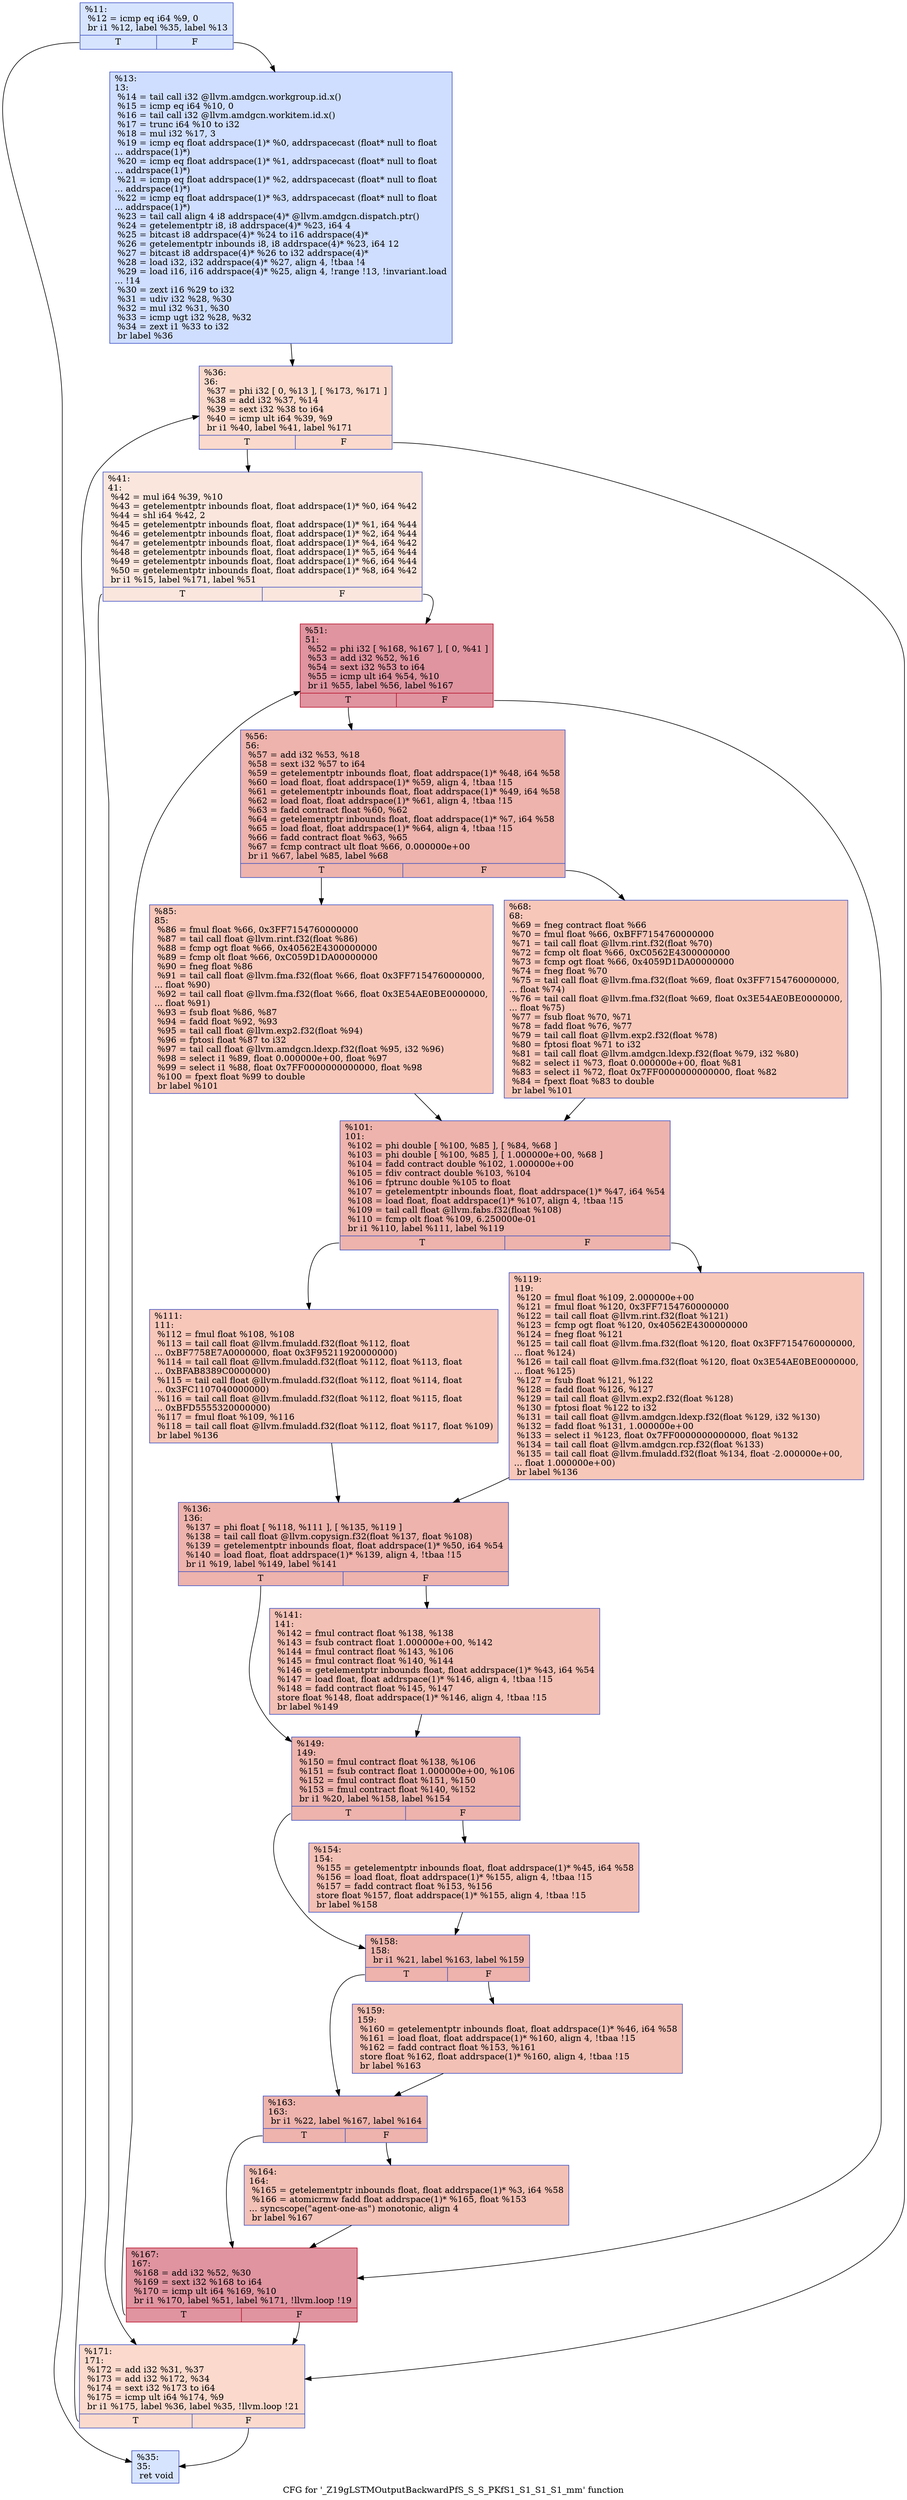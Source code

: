 digraph "CFG for '_Z19gLSTMOutputBackwardPfS_S_S_PKfS1_S1_S1_S1_mm' function" {
	label="CFG for '_Z19gLSTMOutputBackwardPfS_S_S_PKfS1_S1_S1_S1_mm' function";

	Node0x4c3bcc0 [shape=record,color="#3d50c3ff", style=filled, fillcolor="#a5c3fe70",label="{%11:\l  %12 = icmp eq i64 %9, 0\l  br i1 %12, label %35, label %13\l|{<s0>T|<s1>F}}"];
	Node0x4c3bcc0:s0 -> Node0x4c3be30;
	Node0x4c3bcc0:s1 -> Node0x4c3be80;
	Node0x4c3be80 [shape=record,color="#3d50c3ff", style=filled, fillcolor="#93b5fe70",label="{%13:\l13:                                               \l  %14 = tail call i32 @llvm.amdgcn.workgroup.id.x()\l  %15 = icmp eq i64 %10, 0\l  %16 = tail call i32 @llvm.amdgcn.workitem.id.x()\l  %17 = trunc i64 %10 to i32\l  %18 = mul i32 %17, 3\l  %19 = icmp eq float addrspace(1)* %0, addrspacecast (float* null to float\l... addrspace(1)*)\l  %20 = icmp eq float addrspace(1)* %1, addrspacecast (float* null to float\l... addrspace(1)*)\l  %21 = icmp eq float addrspace(1)* %2, addrspacecast (float* null to float\l... addrspace(1)*)\l  %22 = icmp eq float addrspace(1)* %3, addrspacecast (float* null to float\l... addrspace(1)*)\l  %23 = tail call align 4 i8 addrspace(4)* @llvm.amdgcn.dispatch.ptr()\l  %24 = getelementptr i8, i8 addrspace(4)* %23, i64 4\l  %25 = bitcast i8 addrspace(4)* %24 to i16 addrspace(4)*\l  %26 = getelementptr inbounds i8, i8 addrspace(4)* %23, i64 12\l  %27 = bitcast i8 addrspace(4)* %26 to i32 addrspace(4)*\l  %28 = load i32, i32 addrspace(4)* %27, align 4, !tbaa !4\l  %29 = load i16, i16 addrspace(4)* %25, align 4, !range !13, !invariant.load\l... !14\l  %30 = zext i16 %29 to i32\l  %31 = udiv i32 %28, %30\l  %32 = mul i32 %31, %30\l  %33 = icmp ugt i32 %28, %32\l  %34 = zext i1 %33 to i32\l  br label %36\l}"];
	Node0x4c3be80 -> Node0x4c3f9f0;
	Node0x4c3be30 [shape=record,color="#3d50c3ff", style=filled, fillcolor="#a5c3fe70",label="{%35:\l35:                                               \l  ret void\l}"];
	Node0x4c3f9f0 [shape=record,color="#3d50c3ff", style=filled, fillcolor="#f7ac8e70",label="{%36:\l36:                                               \l  %37 = phi i32 [ 0, %13 ], [ %173, %171 ]\l  %38 = add i32 %37, %14\l  %39 = sext i32 %38 to i64\l  %40 = icmp ult i64 %39, %9\l  br i1 %40, label %41, label %171\l|{<s0>T|<s1>F}}"];
	Node0x4c3f9f0:s0 -> Node0x4c3fdd0;
	Node0x4c3f9f0:s1 -> Node0x4c3fb40;
	Node0x4c3fdd0 [shape=record,color="#3d50c3ff", style=filled, fillcolor="#f3c7b170",label="{%41:\l41:                                               \l  %42 = mul i64 %39, %10\l  %43 = getelementptr inbounds float, float addrspace(1)* %0, i64 %42\l  %44 = shl i64 %42, 2\l  %45 = getelementptr inbounds float, float addrspace(1)* %1, i64 %44\l  %46 = getelementptr inbounds float, float addrspace(1)* %2, i64 %44\l  %47 = getelementptr inbounds float, float addrspace(1)* %4, i64 %42\l  %48 = getelementptr inbounds float, float addrspace(1)* %5, i64 %44\l  %49 = getelementptr inbounds float, float addrspace(1)* %6, i64 %44\l  %50 = getelementptr inbounds float, float addrspace(1)* %8, i64 %42\l  br i1 %15, label %171, label %51\l|{<s0>T|<s1>F}}"];
	Node0x4c3fdd0:s0 -> Node0x4c3fb40;
	Node0x4c3fdd0:s1 -> Node0x4c404c0;
	Node0x4c404c0 [shape=record,color="#b70d28ff", style=filled, fillcolor="#b70d2870",label="{%51:\l51:                                               \l  %52 = phi i32 [ %168, %167 ], [ 0, %41 ]\l  %53 = add i32 %52, %16\l  %54 = sext i32 %53 to i64\l  %55 = icmp ult i64 %54, %10\l  br i1 %55, label %56, label %167\l|{<s0>T|<s1>F}}"];
	Node0x4c404c0:s0 -> Node0x4c408c0;
	Node0x4c404c0:s1 -> Node0x4c405f0;
	Node0x4c408c0 [shape=record,color="#3d50c3ff", style=filled, fillcolor="#d6524470",label="{%56:\l56:                                               \l  %57 = add i32 %53, %18\l  %58 = sext i32 %57 to i64\l  %59 = getelementptr inbounds float, float addrspace(1)* %48, i64 %58\l  %60 = load float, float addrspace(1)* %59, align 4, !tbaa !15\l  %61 = getelementptr inbounds float, float addrspace(1)* %49, i64 %58\l  %62 = load float, float addrspace(1)* %61, align 4, !tbaa !15\l  %63 = fadd contract float %60, %62\l  %64 = getelementptr inbounds float, float addrspace(1)* %7, i64 %58\l  %65 = load float, float addrspace(1)* %64, align 4, !tbaa !15\l  %66 = fadd contract float %63, %65\l  %67 = fcmp contract ult float %66, 0.000000e+00\l  br i1 %67, label %85, label %68\l|{<s0>T|<s1>F}}"];
	Node0x4c408c0:s0 -> Node0x4c423b0;
	Node0x4c408c0:s1 -> Node0x4c42400;
	Node0x4c42400 [shape=record,color="#3d50c3ff", style=filled, fillcolor="#ec7f6370",label="{%68:\l68:                                               \l  %69 = fneg contract float %66\l  %70 = fmul float %66, 0xBFF7154760000000\l  %71 = tail call float @llvm.rint.f32(float %70)\l  %72 = fcmp olt float %66, 0xC0562E4300000000\l  %73 = fcmp ogt float %66, 0x4059D1DA00000000\l  %74 = fneg float %70\l  %75 = tail call float @llvm.fma.f32(float %69, float 0x3FF7154760000000,\l... float %74)\l  %76 = tail call float @llvm.fma.f32(float %69, float 0x3E54AE0BE0000000,\l... float %75)\l  %77 = fsub float %70, %71\l  %78 = fadd float %76, %77\l  %79 = tail call float @llvm.exp2.f32(float %78)\l  %80 = fptosi float %71 to i32\l  %81 = tail call float @llvm.amdgcn.ldexp.f32(float %79, i32 %80)\l  %82 = select i1 %73, float 0.000000e+00, float %81\l  %83 = select i1 %72, float 0x7FF0000000000000, float %82\l  %84 = fpext float %83 to double\l  br label %101\l}"];
	Node0x4c42400 -> Node0x4c43680;
	Node0x4c423b0 [shape=record,color="#3d50c3ff", style=filled, fillcolor="#ec7f6370",label="{%85:\l85:                                               \l  %86 = fmul float %66, 0x3FF7154760000000\l  %87 = tail call float @llvm.rint.f32(float %86)\l  %88 = fcmp ogt float %66, 0x40562E4300000000\l  %89 = fcmp olt float %66, 0xC059D1DA00000000\l  %90 = fneg float %86\l  %91 = tail call float @llvm.fma.f32(float %66, float 0x3FF7154760000000,\l... float %90)\l  %92 = tail call float @llvm.fma.f32(float %66, float 0x3E54AE0BE0000000,\l... float %91)\l  %93 = fsub float %86, %87\l  %94 = fadd float %92, %93\l  %95 = tail call float @llvm.exp2.f32(float %94)\l  %96 = fptosi float %87 to i32\l  %97 = tail call float @llvm.amdgcn.ldexp.f32(float %95, i32 %96)\l  %98 = select i1 %89, float 0.000000e+00, float %97\l  %99 = select i1 %88, float 0x7FF0000000000000, float %98\l  %100 = fpext float %99 to double\l  br label %101\l}"];
	Node0x4c423b0 -> Node0x4c43680;
	Node0x4c43680 [shape=record,color="#3d50c3ff", style=filled, fillcolor="#d6524470",label="{%101:\l101:                                              \l  %102 = phi double [ %100, %85 ], [ %84, %68 ]\l  %103 = phi double [ %100, %85 ], [ 1.000000e+00, %68 ]\l  %104 = fadd contract double %102, 1.000000e+00\l  %105 = fdiv contract double %103, %104\l  %106 = fptrunc double %105 to float\l  %107 = getelementptr inbounds float, float addrspace(1)* %47, i64 %54\l  %108 = load float, float addrspace(1)* %107, align 4, !tbaa !15\l  %109 = tail call float @llvm.fabs.f32(float %108)\l  %110 = fcmp olt float %109, 6.250000e-01\l  br i1 %110, label %111, label %119\l|{<s0>T|<s1>F}}"];
	Node0x4c43680:s0 -> Node0x4c44a30;
	Node0x4c43680:s1 -> Node0x4c44ac0;
	Node0x4c44a30 [shape=record,color="#3d50c3ff", style=filled, fillcolor="#ec7f6370",label="{%111:\l111:                                              \l  %112 = fmul float %108, %108\l  %113 = tail call float @llvm.fmuladd.f32(float %112, float\l... 0xBF7758E7A0000000, float 0x3F95211920000000)\l  %114 = tail call float @llvm.fmuladd.f32(float %112, float %113, float\l... 0xBFAB8389C0000000)\l  %115 = tail call float @llvm.fmuladd.f32(float %112, float %114, float\l... 0x3FC1107040000000)\l  %116 = tail call float @llvm.fmuladd.f32(float %112, float %115, float\l... 0xBFD5555320000000)\l  %117 = fmul float %109, %116\l  %118 = tail call float @llvm.fmuladd.f32(float %112, float %117, float %109)\l  br label %136\l}"];
	Node0x4c44a30 -> Node0x4c455d0;
	Node0x4c44ac0 [shape=record,color="#3d50c3ff", style=filled, fillcolor="#ec7f6370",label="{%119:\l119:                                              \l  %120 = fmul float %109, 2.000000e+00\l  %121 = fmul float %120, 0x3FF7154760000000\l  %122 = tail call float @llvm.rint.f32(float %121)\l  %123 = fcmp ogt float %120, 0x40562E4300000000\l  %124 = fneg float %121\l  %125 = tail call float @llvm.fma.f32(float %120, float 0x3FF7154760000000,\l... float %124)\l  %126 = tail call float @llvm.fma.f32(float %120, float 0x3E54AE0BE0000000,\l... float %125)\l  %127 = fsub float %121, %122\l  %128 = fadd float %126, %127\l  %129 = tail call float @llvm.exp2.f32(float %128)\l  %130 = fptosi float %122 to i32\l  %131 = tail call float @llvm.amdgcn.ldexp.f32(float %129, i32 %130)\l  %132 = fadd float %131, 1.000000e+00\l  %133 = select i1 %123, float 0x7FF0000000000000, float %132\l  %134 = tail call float @llvm.amdgcn.rcp.f32(float %133)\l  %135 = tail call float @llvm.fmuladd.f32(float %134, float -2.000000e+00,\l... float 1.000000e+00)\l  br label %136\l}"];
	Node0x4c44ac0 -> Node0x4c455d0;
	Node0x4c455d0 [shape=record,color="#3d50c3ff", style=filled, fillcolor="#d6524470",label="{%136:\l136:                                              \l  %137 = phi float [ %118, %111 ], [ %135, %119 ]\l  %138 = tail call float @llvm.copysign.f32(float %137, float %108)\l  %139 = getelementptr inbounds float, float addrspace(1)* %50, i64 %54\l  %140 = load float, float addrspace(1)* %139, align 4, !tbaa !15\l  br i1 %19, label %149, label %141\l|{<s0>T|<s1>F}}"];
	Node0x4c455d0:s0 -> Node0x4c46d80;
	Node0x4c455d0:s1 -> Node0x4c46dd0;
	Node0x4c46dd0 [shape=record,color="#3d50c3ff", style=filled, fillcolor="#e5705870",label="{%141:\l141:                                              \l  %142 = fmul contract float %138, %138\l  %143 = fsub contract float 1.000000e+00, %142\l  %144 = fmul contract float %143, %106\l  %145 = fmul contract float %140, %144\l  %146 = getelementptr inbounds float, float addrspace(1)* %43, i64 %54\l  %147 = load float, float addrspace(1)* %146, align 4, !tbaa !15\l  %148 = fadd contract float %145, %147\l  store float %148, float addrspace(1)* %146, align 4, !tbaa !15\l  br label %149\l}"];
	Node0x4c46dd0 -> Node0x4c46d80;
	Node0x4c46d80 [shape=record,color="#3d50c3ff", style=filled, fillcolor="#d6524470",label="{%149:\l149:                                              \l  %150 = fmul contract float %138, %106\l  %151 = fsub contract float 1.000000e+00, %106\l  %152 = fmul contract float %151, %150\l  %153 = fmul contract float %140, %152\l  br i1 %20, label %158, label %154\l|{<s0>T|<s1>F}}"];
	Node0x4c46d80:s0 -> Node0x4c475f0;
	Node0x4c46d80:s1 -> Node0x4c47640;
	Node0x4c47640 [shape=record,color="#3d50c3ff", style=filled, fillcolor="#e5705870",label="{%154:\l154:                                              \l  %155 = getelementptr inbounds float, float addrspace(1)* %45, i64 %58\l  %156 = load float, float addrspace(1)* %155, align 4, !tbaa !15\l  %157 = fadd contract float %153, %156\l  store float %157, float addrspace(1)* %155, align 4, !tbaa !15\l  br label %158\l}"];
	Node0x4c47640 -> Node0x4c475f0;
	Node0x4c475f0 [shape=record,color="#3d50c3ff", style=filled, fillcolor="#d6524470",label="{%158:\l158:                                              \l  br i1 %21, label %163, label %159\l|{<s0>T|<s1>F}}"];
	Node0x4c475f0:s0 -> Node0x4c479e0;
	Node0x4c475f0:s1 -> Node0x4c47a30;
	Node0x4c47a30 [shape=record,color="#3d50c3ff", style=filled, fillcolor="#e5705870",label="{%159:\l159:                                              \l  %160 = getelementptr inbounds float, float addrspace(1)* %46, i64 %58\l  %161 = load float, float addrspace(1)* %160, align 4, !tbaa !15\l  %162 = fadd contract float %153, %161\l  store float %162, float addrspace(1)* %160, align 4, !tbaa !15\l  br label %163\l}"];
	Node0x4c47a30 -> Node0x4c479e0;
	Node0x4c479e0 [shape=record,color="#3d50c3ff", style=filled, fillcolor="#d6524470",label="{%163:\l163:                                              \l  br i1 %22, label %167, label %164\l|{<s0>T|<s1>F}}"];
	Node0x4c479e0:s0 -> Node0x4c405f0;
	Node0x4c479e0:s1 -> Node0x4c47dd0;
	Node0x4c47dd0 [shape=record,color="#3d50c3ff", style=filled, fillcolor="#e5705870",label="{%164:\l164:                                              \l  %165 = getelementptr inbounds float, float addrspace(1)* %3, i64 %58\l  %166 = atomicrmw fadd float addrspace(1)* %165, float %153\l... syncscope(\"agent-one-as\") monotonic, align 4\l  br label %167\l}"];
	Node0x4c47dd0 -> Node0x4c405f0;
	Node0x4c405f0 [shape=record,color="#b70d28ff", style=filled, fillcolor="#b70d2870",label="{%167:\l167:                                              \l  %168 = add i32 %52, %30\l  %169 = sext i32 %168 to i64\l  %170 = icmp ult i64 %169, %10\l  br i1 %170, label %51, label %171, !llvm.loop !19\l|{<s0>T|<s1>F}}"];
	Node0x4c405f0:s0 -> Node0x4c404c0;
	Node0x4c405f0:s1 -> Node0x4c3fb40;
	Node0x4c3fb40 [shape=record,color="#3d50c3ff", style=filled, fillcolor="#f7ac8e70",label="{%171:\l171:                                              \l  %172 = add i32 %31, %37\l  %173 = add i32 %172, %34\l  %174 = sext i32 %173 to i64\l  %175 = icmp ult i64 %174, %9\l  br i1 %175, label %36, label %35, !llvm.loop !21\l|{<s0>T|<s1>F}}"];
	Node0x4c3fb40:s0 -> Node0x4c3f9f0;
	Node0x4c3fb40:s1 -> Node0x4c3be30;
}
